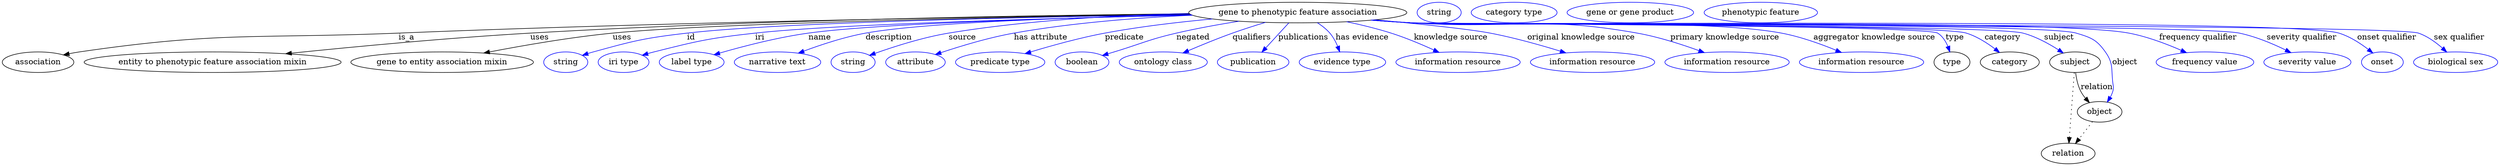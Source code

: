digraph {
	graph [bb="0,0,4356.8,283"];
	node [label="\N"];
	"gene to phenotypic feature association"	[height=0.5,
		label="gene to phenotypic feature association",
		pos="2261.4,265",
		width=5.2898];
	association	[height=0.5,
		pos="62.394,178",
		width=1.7332];
	"gene to phenotypic feature association" -> association	[label=is_a,
		lp="706.39,221.5",
		pos="e,106.72,190.73 2073.5,262.04 1779.1,258.46 1190.9,249.3 692.39,229 444.17,218.89 380.2,232.01 134.39,196 128.61,195.15 122.62,194.07 \
116.66,192.86"];
	"entity to phenotypic feature association mixin"	[height=0.5,
		pos="367.39,178",
		width=6.2286];
	"gene to phenotypic feature association" -> "entity to phenotypic feature association mixin"	[label=uses,
		lp="938.89,221.5",
		pos="e,495.08,192.83 2072.2,262.85 1812.7,260.4 1331.9,252.77 922.39,229 779.89,220.73 617.29,205.38 505.1,193.86"];
	"gene to entity association mixin"	[height=0.5,
		pos="768.39,178",
		width=4.4232];
	"gene to phenotypic feature association" -> "gene to entity association mixin"	[label=uses,
		lp="1082.9,221.5",
		pos="e,841.2,194.08 2074,261.64 1788.1,257.52 1256,247.59 1066.4,229 993.23,221.82 910.86,207.52 851.3,196.04"];
	id	[color=blue,
		height=0.5,
		label=string,
		pos="984.39,178",
		width=1.0652];
	"gene to phenotypic feature association" -> id	[color=blue,
		label=id,
		lp="1203.4,221.5",
		pos="e,1013.4,190.01 2074.4,261.59 1815.4,257.6 1360.7,248.1 1196.4,229 1122.5,220.42 1104.1,215.79 1032.4,196 1029.3,195.14 1026.1,194.18 \
1022.9,193.17",
		style=solid];
	iri	[color=blue,
		height=0.5,
		label="iri type",
		pos="1085.4,178",
		width=1.2277];
	"gene to phenotypic feature association" -> iri	[color=blue,
		label=iri,
		lp="1323.4,221.5",
		pos="e,1118,190.17 2077.1,260.41 1844.6,255.31 1457.7,244.81 1315.4,229 1235.9,220.16 1216,215.59 1138.4,196 1135,195.13 1131.4,194.17 \
1127.9,193.15",
		style=solid];
	name	[color=blue,
		height=0.5,
		label="label type",
		pos="1204.4,178",
		width=1.5707];
	"gene to phenotypic feature association" -> name	[color=blue,
		label=name,
		lp="1428.4,221.5",
		pos="e,1243.4,191.1 2076.7,260.6 1865.4,255.98 1532.6,246.24 1408.4,229 1354.5,221.52 1294.1,205.78 1253.1,193.94",
		style=solid];
	description	[color=blue,
		height=0.5,
		label="narrative text",
		pos="1354.4,178",
		width=2.0943];
	"gene to phenotypic feature association" -> description	[color=blue,
		label=description,
		lp="1547.9,221.5",
		pos="e,1390.5,193.85 2075.5,261.09 1888.1,257.13 1612.2,248.19 1507.4,229 1470.3,222.21 1429.8,208.69 1399.8,197.42",
		style=solid];
	source	[color=blue,
		height=0.5,
		label=string,
		pos="1486.4,178",
		width=1.0652];
	"gene to phenotypic feature association" -> source	[color=blue,
		label=source,
		lp="1676.4,221.5",
		pos="e,1514.9,190.06 2071.6,263.46 1950.9,260.57 1791.6,252.03 1652.4,229 1607.6,221.59 1557.9,205.54 1524.7,193.62",
		style=solid];
	"has attribute"	[color=blue,
		height=0.5,
		label=attribute,
		pos="1594.4,178",
		width=1.4443];
	"gene to phenotypic feature association" -> "has attribute"	[color=blue,
		label="has attribute",
		lp="1813.4,221.5",
		pos="e,1629.1,191.46 2077.5,260.28 1983.8,256.04 1868.4,247.22 1766.4,229 1722.2,221.11 1673.2,206.24 1638.9,194.75",
		style=solid];
	predicate	[color=blue,
		height=0.5,
		label="predicate type",
		pos="1742.4,178",
		width=2.1665];
	"gene to phenotypic feature association" -> predicate	[color=blue,
		label=predicate,
		lp="1958.4,221.5",
		pos="e,1785.7,193.06 2111.7,253.78 2053,248.39 1985.2,240.44 1924.4,229 1880.4,220.73 1831.5,207.04 1795.5,196.08",
		style=solid];
	negated	[color=blue,
		height=0.5,
		label=boolean,
		pos="1885.4,178",
		width=1.2999];
	"gene to phenotypic feature association" -> negated	[color=blue,
		label=negated,
		lp="2078.4,221.5",
		pos="e,1920.6,189.91 2158.7,249.81 2123.8,244.26 2084.7,237.23 2049.4,229 2000.1,217.52 1988.8,210.81 1940.4,196 1937.1,194.99 1933.7,\
193.94 1930.2,192.89",
		style=solid];
	qualifiers	[color=blue,
		height=0.5,
		label="ontology class",
		pos="2026.4,178",
		width=2.1304];
	"gene to phenotypic feature association" -> qualifiers	[color=blue,
		label=qualifiers,
		lp="2180.9,221.5",
		pos="e,2060.7,194.2 2204.8,247.77 2186.4,242.18 2165.9,235.65 2147.4,229 2121.5,219.69 2093,207.99 2070.2,198.25",
		style=solid];
	publications	[color=blue,
		height=0.5,
		label=publication,
		pos="2183.4,178",
		width=1.7332];
	"gene to phenotypic feature association" -> publications	[color=blue,
		label=publications,
		lp="2271.4,221.5",
		pos="e,2198.6,195.6 2245.6,246.8 2234.1,234.31 2218.5,217.24 2205.7,203.35",
		style=solid];
	"has evidence"	[color=blue,
		height=0.5,
		label="evidence type",
		pos="2339.4,178",
		width=2.0943];
	"gene to phenotypic feature association" -> "has evidence"	[color=blue,
		label="has evidence",
		lp="2373.9,221.5",
		pos="e,2334.7,196.17 2295.6,247.14 2303.5,242.1 2311.3,236.02 2317.4,229 2323.2,222.27 2327.7,213.76 2331.1,205.67",
		style=solid];
	"knowledge source"	[color=blue,
		height=0.5,
		label="information resource",
		pos="2541.4,178",
		width=3.015];
	"gene to phenotypic feature association" -> "knowledge source"	[color=blue,
		label="knowledge source",
		lp="2528.9,221.5",
		pos="e,2508.3,195.19 2346.8,248.89 2372.1,243.56 2399.6,236.89 2424.4,229 2449.7,220.96 2477,209.44 2498.9,199.49",
		style=solid];
	"original knowledge source"	[color=blue,
		height=0.5,
		label="information resource",
		pos="2776.4,178",
		width=3.015];
	"gene to phenotypic feature association" -> "original knowledge source"	[color=blue,
		label="original knowledge source",
		lp="2756.4,221.5",
		pos="e,2729.8,194.35 2396.5,252.25 2472.6,245.18 2559.7,236.18 2597.4,229 2639.1,221.06 2685.3,208.07 2720.2,197.31",
		style=solid];
	"primary knowledge source"	[color=blue,
		height=0.5,
		label="information resource",
		pos="3011.4,178",
		width=3.015];
	"gene to phenotypic feature association" -> "primary knowledge source"	[color=blue,
		label="primary knowledge source",
		lp="3007.4,221.5",
		pos="e,2971.8,194.81 2393.7,252.02 2416.3,250.19 2439.5,248.43 2461.4,247 2635.9,235.59 2682.3,259.79 2854.4,229 2891.4,222.39 2931.7,\
209.4 2962.2,198.33",
		style=solid];
	"aggregator knowledge source"	[color=blue,
		height=0.5,
		label="information resource",
		pos="3246.4,178",
		width=3.015];
	"gene to phenotypic feature association" -> "aggregator knowledge source"	[color=blue,
		label="aggregator knowledge source",
		lp="3268.9,221.5",
		pos="e,3211.3,195.03 2391.8,251.84 2414.9,249.99 2438.9,248.27 2461.4,247 2604.6,238.92 2965.5,255.44 3106.4,229 3139.3,222.83 3174.7,\
210.1 3201.7,199.02",
		style=solid];
	type	[height=0.5,
		pos="3404.4,178",
		width=0.86659];
	"gene to phenotypic feature association" -> type	[color=blue,
		label=type,
		lp="3409.4,221.5",
		pos="e,3400.7,196.03 2390.7,251.77 2414.2,249.9 2438.5,248.2 2461.4,247 2486.9,245.67 3357.8,242.62 3379.4,229 3387.8,223.67 3393.5,214.56 \
3397.3,205.56",
		style=solid];
	category	[height=0.5,
		pos="3505.4,178",
		width=1.4263];
	"gene to phenotypic feature association" -> category	[color=blue,
		label=category,
		lp="3492.9,221.5",
		pos="e,3487.6,194.98 2390.7,251.75 2414.2,249.88 2438.5,248.18 2461.4,247 2515.1,244.22 3378,244.91 3429.4,229 3447.6,223.35 3465.6,211.89 \
3479.5,201.36",
		style=solid];
	subject	[height=0.5,
		pos="3619.4,178",
		width=1.2277];
	"gene to phenotypic feature association" -> subject	[color=blue,
		label=subject,
		lp="3591.4,221.5",
		pos="e,3599,194.05 2390.4,251.74 2414,249.86 2438.4,248.17 2461.4,247 2520.6,243.99 3471.1,244.22 3528.4,229 3550.6,223.09 3573.4,210.63 \
3590.5,199.63",
		style=solid];
	object	[height=0.5,
		pos="3662.4,91",
		width=1.0832];
	"gene to phenotypic feature association" -> object	[color=blue,
		label=object,
		lp="3706.4,178",
		pos="e,3675.8,108.09 2390.1,251.73 2413.8,249.85 2438.3,248.16 2461.4,247 2525.8,243.77 3559.7,247.73 3621.4,229 3647.2,221.15 3656.8,\
218.03 3672.4,196 3686.7,175.86 3682.5,166.51 3685.4,142 3686.2,135.38 3687.3,133.39 3685.4,127 3684.4,123.55 3682.9,120.13 3681.1,\
116.85",
		style=solid];
	"frequency qualifier"	[color=blue,
		height=0.5,
		label="frequency value",
		pos="3846.4,178",
		width=2.3651];
	"gene to phenotypic feature association" -> "frequency qualifier"	[color=blue,
		label="frequency qualifier",
		lp="3834.4,221.5",
		pos="e,3814.2,194.69 2390.1,251.71 2413.8,249.83 2438.3,248.14 2461.4,247 2600.3,240.1 3576.7,254.86 3713.4,229 3745.1,223 3779.1,210.08 \
3804.8,198.88",
		style=solid];
	"severity qualifier"	[color=blue,
		height=0.5,
		label="severity value",
		pos="4025.4,178",
		width=2.1123];
	"gene to phenotypic feature association" -> "severity qualifier"	[color=blue,
		label="severity qualifier",
		lp="4015.4,221.5",
		pos="e,3996.6,194.83 2389.9,251.7 2413.6,249.81 2438.2,248.13 2461.4,247 2541.6,243.1 3827.8,245.35 3906.4,229 3934.7,223.1 3964.8,210.42 \
3987.6,199.31",
		style=solid];
	"onset qualifier"	[color=blue,
		height=0.5,
		label=onset,
		pos="4155.4,178",
		width=1.011];
	"gene to phenotypic feature association" -> "onset qualifier"	[color=blue,
		label="onset qualifier",
		lp="4163.9,221.5",
		pos="e,4138.7,194.3 2389.9,251.67 2413.6,249.79 2438.2,248.11 2461.4,247 2551.2,242.69 3994.5,255.54 4080.4,229 4098.8,223.3 4116.9,211.48 \
4130.7,200.76",
		style=solid];
	"sex qualifier"	[color=blue,
		height=0.5,
		label="biological sex",
		pos="4283.4,178",
		width=2.0401];
	"gene to phenotypic feature association" -> "sex qualifier"	[color=blue,
		label="sex qualifier",
		lp="4290.4,221.5",
		pos="e,4268.1,195.73 2389.6,251.68 2413.4,249.79 2438.2,248.1 2461.4,247 2510.2,244.68 4173.3,245.14 4219.4,229 4234.9,223.59 4249.5,\
212.79 4260.8,202.61",
		style=solid];
	association_type	[color=blue,
		height=0.5,
		label=string,
		pos="2508.4,265",
		width=1.0652];
	association_category	[color=blue,
		height=0.5,
		label="category type",
		pos="2639.4,265",
		width=2.0762];
	subject -> object	[label=relation,
		lp="3657.4,134.5",
		pos="e,3644.5,107.23 3620.5,159.55 3621.7,149.57 3624.2,137.07 3629.4,127 3631.6,122.68 3634.5,118.52 3637.7,114.66"];
	relation	[height=0.5,
		pos="3607.4,18",
		width=1.2999];
	subject -> relation	[pos="e,3608.7,36.188 3618.1,159.79 3616,132.48 3612,78.994 3609.5,46.38",
		style=dotted];
	"gene to phenotypic feature association_subject"	[color=blue,
		height=0.5,
		label="gene or gene product",
		pos="2842.4,265",
		width=3.0692];
	object -> relation	[pos="e,3620.2,35.54 3649.9,73.889 3643,64.939 3634.2,53.617 3626.4,43.584",
		style=dotted];
	"gene to phenotypic feature association_object"	[color=blue,
		height=0.5,
		label="phenotypic feature",
		pos="3069.4,265",
		width=2.7442];
}
